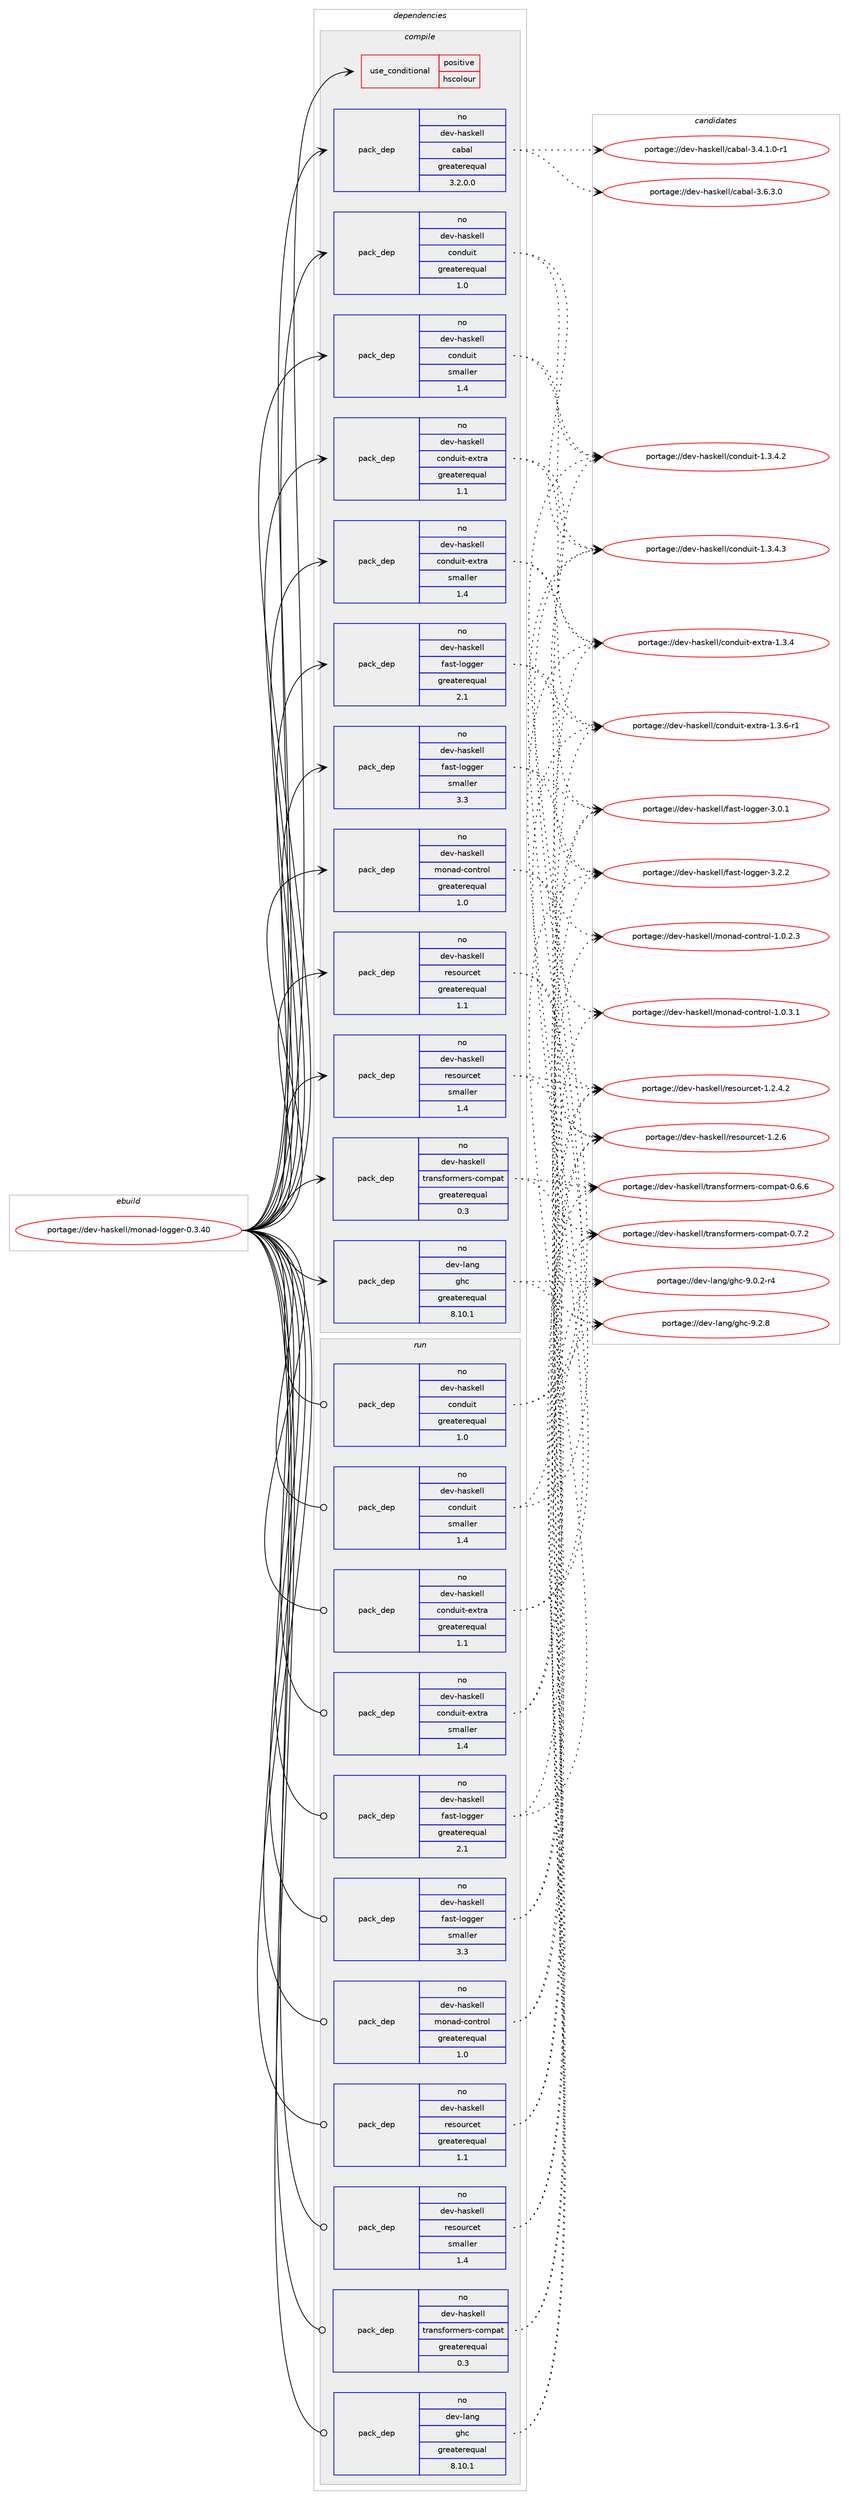 digraph prolog {

# *************
# Graph options
# *************

newrank=true;
concentrate=true;
compound=true;
graph [rankdir=LR,fontname=Helvetica,fontsize=10,ranksep=1.5];#, ranksep=2.5, nodesep=0.2];
edge  [arrowhead=vee];
node  [fontname=Helvetica,fontsize=10];

# **********
# The ebuild
# **********

subgraph cluster_leftcol {
color=gray;
rank=same;
label=<<i>ebuild</i>>;
id [label="portage://dev-haskell/monad-logger-0.3.40", color=red, width=4, href="../dev-haskell/monad-logger-0.3.40.svg"];
}

# ****************
# The dependencies
# ****************

subgraph cluster_midcol {
color=gray;
label=<<i>dependencies</i>>;
subgraph cluster_compile {
fillcolor="#eeeeee";
style=filled;
label=<<i>compile</i>>;
subgraph cond20130 {
dependency40790 [label=<<TABLE BORDER="0" CELLBORDER="1" CELLSPACING="0" CELLPADDING="4"><TR><TD ROWSPAN="3" CELLPADDING="10">use_conditional</TD></TR><TR><TD>positive</TD></TR><TR><TD>hscolour</TD></TR></TABLE>>, shape=none, color=red];
# *** BEGIN UNKNOWN DEPENDENCY TYPE (TODO) ***
# dependency40790 -> package_dependency(portage://dev-haskell/monad-logger-0.3.40,install,no,dev-haskell,hscolour,none,[,,],[],[])
# *** END UNKNOWN DEPENDENCY TYPE (TODO) ***

}
id:e -> dependency40790:w [weight=20,style="solid",arrowhead="vee"];
subgraph pack19685 {
dependency40791 [label=<<TABLE BORDER="0" CELLBORDER="1" CELLSPACING="0" CELLPADDING="4" WIDTH="220"><TR><TD ROWSPAN="6" CELLPADDING="30">pack_dep</TD></TR><TR><TD WIDTH="110">no</TD></TR><TR><TD>dev-haskell</TD></TR><TR><TD>cabal</TD></TR><TR><TD>greaterequal</TD></TR><TR><TD>3.2.0.0</TD></TR></TABLE>>, shape=none, color=blue];
}
id:e -> dependency40791:w [weight=20,style="solid",arrowhead="vee"];
subgraph pack19686 {
dependency40792 [label=<<TABLE BORDER="0" CELLBORDER="1" CELLSPACING="0" CELLPADDING="4" WIDTH="220"><TR><TD ROWSPAN="6" CELLPADDING="30">pack_dep</TD></TR><TR><TD WIDTH="110">no</TD></TR><TR><TD>dev-haskell</TD></TR><TR><TD>conduit</TD></TR><TR><TD>greaterequal</TD></TR><TR><TD>1.0</TD></TR></TABLE>>, shape=none, color=blue];
}
id:e -> dependency40792:w [weight=20,style="solid",arrowhead="vee"];
subgraph pack19687 {
dependency40793 [label=<<TABLE BORDER="0" CELLBORDER="1" CELLSPACING="0" CELLPADDING="4" WIDTH="220"><TR><TD ROWSPAN="6" CELLPADDING="30">pack_dep</TD></TR><TR><TD WIDTH="110">no</TD></TR><TR><TD>dev-haskell</TD></TR><TR><TD>conduit</TD></TR><TR><TD>smaller</TD></TR><TR><TD>1.4</TD></TR></TABLE>>, shape=none, color=blue];
}
id:e -> dependency40793:w [weight=20,style="solid",arrowhead="vee"];
subgraph pack19688 {
dependency40794 [label=<<TABLE BORDER="0" CELLBORDER="1" CELLSPACING="0" CELLPADDING="4" WIDTH="220"><TR><TD ROWSPAN="6" CELLPADDING="30">pack_dep</TD></TR><TR><TD WIDTH="110">no</TD></TR><TR><TD>dev-haskell</TD></TR><TR><TD>conduit-extra</TD></TR><TR><TD>greaterequal</TD></TR><TR><TD>1.1</TD></TR></TABLE>>, shape=none, color=blue];
}
id:e -> dependency40794:w [weight=20,style="solid",arrowhead="vee"];
subgraph pack19689 {
dependency40795 [label=<<TABLE BORDER="0" CELLBORDER="1" CELLSPACING="0" CELLPADDING="4" WIDTH="220"><TR><TD ROWSPAN="6" CELLPADDING="30">pack_dep</TD></TR><TR><TD WIDTH="110">no</TD></TR><TR><TD>dev-haskell</TD></TR><TR><TD>conduit-extra</TD></TR><TR><TD>smaller</TD></TR><TR><TD>1.4</TD></TR></TABLE>>, shape=none, color=blue];
}
id:e -> dependency40795:w [weight=20,style="solid",arrowhead="vee"];
subgraph pack19690 {
dependency40796 [label=<<TABLE BORDER="0" CELLBORDER="1" CELLSPACING="0" CELLPADDING="4" WIDTH="220"><TR><TD ROWSPAN="6" CELLPADDING="30">pack_dep</TD></TR><TR><TD WIDTH="110">no</TD></TR><TR><TD>dev-haskell</TD></TR><TR><TD>fast-logger</TD></TR><TR><TD>greaterequal</TD></TR><TR><TD>2.1</TD></TR></TABLE>>, shape=none, color=blue];
}
id:e -> dependency40796:w [weight=20,style="solid",arrowhead="vee"];
subgraph pack19691 {
dependency40797 [label=<<TABLE BORDER="0" CELLBORDER="1" CELLSPACING="0" CELLPADDING="4" WIDTH="220"><TR><TD ROWSPAN="6" CELLPADDING="30">pack_dep</TD></TR><TR><TD WIDTH="110">no</TD></TR><TR><TD>dev-haskell</TD></TR><TR><TD>fast-logger</TD></TR><TR><TD>smaller</TD></TR><TR><TD>3.3</TD></TR></TABLE>>, shape=none, color=blue];
}
id:e -> dependency40797:w [weight=20,style="solid",arrowhead="vee"];
# *** BEGIN UNKNOWN DEPENDENCY TYPE (TODO) ***
# id -> package_dependency(portage://dev-haskell/monad-logger-0.3.40,install,no,dev-haskell,lifted-base,none,[,,],any_same_slot,[use(optenable(profile),none)])
# *** END UNKNOWN DEPENDENCY TYPE (TODO) ***

subgraph pack19692 {
dependency40798 [label=<<TABLE BORDER="0" CELLBORDER="1" CELLSPACING="0" CELLPADDING="4" WIDTH="220"><TR><TD ROWSPAN="6" CELLPADDING="30">pack_dep</TD></TR><TR><TD WIDTH="110">no</TD></TR><TR><TD>dev-haskell</TD></TR><TR><TD>monad-control</TD></TR><TR><TD>greaterequal</TD></TR><TR><TD>1.0</TD></TR></TABLE>>, shape=none, color=blue];
}
id:e -> dependency40798:w [weight=20,style="solid",arrowhead="vee"];
# *** BEGIN UNKNOWN DEPENDENCY TYPE (TODO) ***
# id -> package_dependency(portage://dev-haskell/monad-logger-0.3.40,install,no,dev-haskell,monad-loops,none,[,,],any_same_slot,[use(optenable(profile),none)])
# *** END UNKNOWN DEPENDENCY TYPE (TODO) ***

subgraph pack19693 {
dependency40799 [label=<<TABLE BORDER="0" CELLBORDER="1" CELLSPACING="0" CELLPADDING="4" WIDTH="220"><TR><TD ROWSPAN="6" CELLPADDING="30">pack_dep</TD></TR><TR><TD WIDTH="110">no</TD></TR><TR><TD>dev-haskell</TD></TR><TR><TD>resourcet</TD></TR><TR><TD>greaterequal</TD></TR><TR><TD>1.1</TD></TR></TABLE>>, shape=none, color=blue];
}
id:e -> dependency40799:w [weight=20,style="solid",arrowhead="vee"];
subgraph pack19694 {
dependency40800 [label=<<TABLE BORDER="0" CELLBORDER="1" CELLSPACING="0" CELLPADDING="4" WIDTH="220"><TR><TD ROWSPAN="6" CELLPADDING="30">pack_dep</TD></TR><TR><TD WIDTH="110">no</TD></TR><TR><TD>dev-haskell</TD></TR><TR><TD>resourcet</TD></TR><TR><TD>smaller</TD></TR><TR><TD>1.4</TD></TR></TABLE>>, shape=none, color=blue];
}
id:e -> dependency40800:w [weight=20,style="solid",arrowhead="vee"];
# *** BEGIN UNKNOWN DEPENDENCY TYPE (TODO) ***
# id -> package_dependency(portage://dev-haskell/monad-logger-0.3.40,install,no,dev-haskell,stm-chans,none,[,,],any_same_slot,[use(optenable(profile),none)])
# *** END UNKNOWN DEPENDENCY TYPE (TODO) ***

# *** BEGIN UNKNOWN DEPENDENCY TYPE (TODO) ***
# id -> package_dependency(portage://dev-haskell/monad-logger-0.3.40,install,no,dev-haskell,text,none,[,,],any_same_slot,[use(optenable(profile),none)])
# *** END UNKNOWN DEPENDENCY TYPE (TODO) ***

# *** BEGIN UNKNOWN DEPENDENCY TYPE (TODO) ***
# id -> package_dependency(portage://dev-haskell/monad-logger-0.3.40,install,no,dev-haskell,transformers-base,none,[,,],any_same_slot,[use(optenable(profile),none)])
# *** END UNKNOWN DEPENDENCY TYPE (TODO) ***

subgraph pack19695 {
dependency40801 [label=<<TABLE BORDER="0" CELLBORDER="1" CELLSPACING="0" CELLPADDING="4" WIDTH="220"><TR><TD ROWSPAN="6" CELLPADDING="30">pack_dep</TD></TR><TR><TD WIDTH="110">no</TD></TR><TR><TD>dev-haskell</TD></TR><TR><TD>transformers-compat</TD></TR><TR><TD>greaterequal</TD></TR><TR><TD>0.3</TD></TR></TABLE>>, shape=none, color=blue];
}
id:e -> dependency40801:w [weight=20,style="solid",arrowhead="vee"];
# *** BEGIN UNKNOWN DEPENDENCY TYPE (TODO) ***
# id -> package_dependency(portage://dev-haskell/monad-logger-0.3.40,install,no,dev-haskell,unliftio-core,none,[,,],any_same_slot,[use(optenable(profile),none)])
# *** END UNKNOWN DEPENDENCY TYPE (TODO) ***

subgraph pack19696 {
dependency40802 [label=<<TABLE BORDER="0" CELLBORDER="1" CELLSPACING="0" CELLPADDING="4" WIDTH="220"><TR><TD ROWSPAN="6" CELLPADDING="30">pack_dep</TD></TR><TR><TD WIDTH="110">no</TD></TR><TR><TD>dev-lang</TD></TR><TR><TD>ghc</TD></TR><TR><TD>greaterequal</TD></TR><TR><TD>8.10.1</TD></TR></TABLE>>, shape=none, color=blue];
}
id:e -> dependency40802:w [weight=20,style="solid",arrowhead="vee"];
}
subgraph cluster_compileandrun {
fillcolor="#eeeeee";
style=filled;
label=<<i>compile and run</i>>;
}
subgraph cluster_run {
fillcolor="#eeeeee";
style=filled;
label=<<i>run</i>>;
subgraph pack19697 {
dependency40803 [label=<<TABLE BORDER="0" CELLBORDER="1" CELLSPACING="0" CELLPADDING="4" WIDTH="220"><TR><TD ROWSPAN="6" CELLPADDING="30">pack_dep</TD></TR><TR><TD WIDTH="110">no</TD></TR><TR><TD>dev-haskell</TD></TR><TR><TD>conduit</TD></TR><TR><TD>greaterequal</TD></TR><TR><TD>1.0</TD></TR></TABLE>>, shape=none, color=blue];
}
id:e -> dependency40803:w [weight=20,style="solid",arrowhead="odot"];
subgraph pack19698 {
dependency40804 [label=<<TABLE BORDER="0" CELLBORDER="1" CELLSPACING="0" CELLPADDING="4" WIDTH="220"><TR><TD ROWSPAN="6" CELLPADDING="30">pack_dep</TD></TR><TR><TD WIDTH="110">no</TD></TR><TR><TD>dev-haskell</TD></TR><TR><TD>conduit</TD></TR><TR><TD>smaller</TD></TR><TR><TD>1.4</TD></TR></TABLE>>, shape=none, color=blue];
}
id:e -> dependency40804:w [weight=20,style="solid",arrowhead="odot"];
subgraph pack19699 {
dependency40805 [label=<<TABLE BORDER="0" CELLBORDER="1" CELLSPACING="0" CELLPADDING="4" WIDTH="220"><TR><TD ROWSPAN="6" CELLPADDING="30">pack_dep</TD></TR><TR><TD WIDTH="110">no</TD></TR><TR><TD>dev-haskell</TD></TR><TR><TD>conduit-extra</TD></TR><TR><TD>greaterequal</TD></TR><TR><TD>1.1</TD></TR></TABLE>>, shape=none, color=blue];
}
id:e -> dependency40805:w [weight=20,style="solid",arrowhead="odot"];
subgraph pack19700 {
dependency40806 [label=<<TABLE BORDER="0" CELLBORDER="1" CELLSPACING="0" CELLPADDING="4" WIDTH="220"><TR><TD ROWSPAN="6" CELLPADDING="30">pack_dep</TD></TR><TR><TD WIDTH="110">no</TD></TR><TR><TD>dev-haskell</TD></TR><TR><TD>conduit-extra</TD></TR><TR><TD>smaller</TD></TR><TR><TD>1.4</TD></TR></TABLE>>, shape=none, color=blue];
}
id:e -> dependency40806:w [weight=20,style="solid",arrowhead="odot"];
subgraph pack19701 {
dependency40807 [label=<<TABLE BORDER="0" CELLBORDER="1" CELLSPACING="0" CELLPADDING="4" WIDTH="220"><TR><TD ROWSPAN="6" CELLPADDING="30">pack_dep</TD></TR><TR><TD WIDTH="110">no</TD></TR><TR><TD>dev-haskell</TD></TR><TR><TD>fast-logger</TD></TR><TR><TD>greaterequal</TD></TR><TR><TD>2.1</TD></TR></TABLE>>, shape=none, color=blue];
}
id:e -> dependency40807:w [weight=20,style="solid",arrowhead="odot"];
subgraph pack19702 {
dependency40808 [label=<<TABLE BORDER="0" CELLBORDER="1" CELLSPACING="0" CELLPADDING="4" WIDTH="220"><TR><TD ROWSPAN="6" CELLPADDING="30">pack_dep</TD></TR><TR><TD WIDTH="110">no</TD></TR><TR><TD>dev-haskell</TD></TR><TR><TD>fast-logger</TD></TR><TR><TD>smaller</TD></TR><TR><TD>3.3</TD></TR></TABLE>>, shape=none, color=blue];
}
id:e -> dependency40808:w [weight=20,style="solid",arrowhead="odot"];
# *** BEGIN UNKNOWN DEPENDENCY TYPE (TODO) ***
# id -> package_dependency(portage://dev-haskell/monad-logger-0.3.40,run,no,dev-haskell,lifted-base,none,[,,],any_same_slot,[use(optenable(profile),none)])
# *** END UNKNOWN DEPENDENCY TYPE (TODO) ***

subgraph pack19703 {
dependency40809 [label=<<TABLE BORDER="0" CELLBORDER="1" CELLSPACING="0" CELLPADDING="4" WIDTH="220"><TR><TD ROWSPAN="6" CELLPADDING="30">pack_dep</TD></TR><TR><TD WIDTH="110">no</TD></TR><TR><TD>dev-haskell</TD></TR><TR><TD>monad-control</TD></TR><TR><TD>greaterequal</TD></TR><TR><TD>1.0</TD></TR></TABLE>>, shape=none, color=blue];
}
id:e -> dependency40809:w [weight=20,style="solid",arrowhead="odot"];
# *** BEGIN UNKNOWN DEPENDENCY TYPE (TODO) ***
# id -> package_dependency(portage://dev-haskell/monad-logger-0.3.40,run,no,dev-haskell,monad-loops,none,[,,],any_same_slot,[use(optenable(profile),none)])
# *** END UNKNOWN DEPENDENCY TYPE (TODO) ***

subgraph pack19704 {
dependency40810 [label=<<TABLE BORDER="0" CELLBORDER="1" CELLSPACING="0" CELLPADDING="4" WIDTH="220"><TR><TD ROWSPAN="6" CELLPADDING="30">pack_dep</TD></TR><TR><TD WIDTH="110">no</TD></TR><TR><TD>dev-haskell</TD></TR><TR><TD>resourcet</TD></TR><TR><TD>greaterequal</TD></TR><TR><TD>1.1</TD></TR></TABLE>>, shape=none, color=blue];
}
id:e -> dependency40810:w [weight=20,style="solid",arrowhead="odot"];
subgraph pack19705 {
dependency40811 [label=<<TABLE BORDER="0" CELLBORDER="1" CELLSPACING="0" CELLPADDING="4" WIDTH="220"><TR><TD ROWSPAN="6" CELLPADDING="30">pack_dep</TD></TR><TR><TD WIDTH="110">no</TD></TR><TR><TD>dev-haskell</TD></TR><TR><TD>resourcet</TD></TR><TR><TD>smaller</TD></TR><TR><TD>1.4</TD></TR></TABLE>>, shape=none, color=blue];
}
id:e -> dependency40811:w [weight=20,style="solid",arrowhead="odot"];
# *** BEGIN UNKNOWN DEPENDENCY TYPE (TODO) ***
# id -> package_dependency(portage://dev-haskell/monad-logger-0.3.40,run,no,dev-haskell,stm-chans,none,[,,],any_same_slot,[use(optenable(profile),none)])
# *** END UNKNOWN DEPENDENCY TYPE (TODO) ***

# *** BEGIN UNKNOWN DEPENDENCY TYPE (TODO) ***
# id -> package_dependency(portage://dev-haskell/monad-logger-0.3.40,run,no,dev-haskell,text,none,[,,],any_same_slot,[use(optenable(profile),none)])
# *** END UNKNOWN DEPENDENCY TYPE (TODO) ***

# *** BEGIN UNKNOWN DEPENDENCY TYPE (TODO) ***
# id -> package_dependency(portage://dev-haskell/monad-logger-0.3.40,run,no,dev-haskell,transformers-base,none,[,,],any_same_slot,[use(optenable(profile),none)])
# *** END UNKNOWN DEPENDENCY TYPE (TODO) ***

subgraph pack19706 {
dependency40812 [label=<<TABLE BORDER="0" CELLBORDER="1" CELLSPACING="0" CELLPADDING="4" WIDTH="220"><TR><TD ROWSPAN="6" CELLPADDING="30">pack_dep</TD></TR><TR><TD WIDTH="110">no</TD></TR><TR><TD>dev-haskell</TD></TR><TR><TD>transformers-compat</TD></TR><TR><TD>greaterequal</TD></TR><TR><TD>0.3</TD></TR></TABLE>>, shape=none, color=blue];
}
id:e -> dependency40812:w [weight=20,style="solid",arrowhead="odot"];
# *** BEGIN UNKNOWN DEPENDENCY TYPE (TODO) ***
# id -> package_dependency(portage://dev-haskell/monad-logger-0.3.40,run,no,dev-haskell,unliftio-core,none,[,,],any_same_slot,[use(optenable(profile),none)])
# *** END UNKNOWN DEPENDENCY TYPE (TODO) ***

subgraph pack19707 {
dependency40813 [label=<<TABLE BORDER="0" CELLBORDER="1" CELLSPACING="0" CELLPADDING="4" WIDTH="220"><TR><TD ROWSPAN="6" CELLPADDING="30">pack_dep</TD></TR><TR><TD WIDTH="110">no</TD></TR><TR><TD>dev-lang</TD></TR><TR><TD>ghc</TD></TR><TR><TD>greaterequal</TD></TR><TR><TD>8.10.1</TD></TR></TABLE>>, shape=none, color=blue];
}
id:e -> dependency40813:w [weight=20,style="solid",arrowhead="odot"];
# *** BEGIN UNKNOWN DEPENDENCY TYPE (TODO) ***
# id -> package_dependency(portage://dev-haskell/monad-logger-0.3.40,run,no,dev-lang,ghc,none,[,,],any_same_slot,[use(optenable(profile),none)])
# *** END UNKNOWN DEPENDENCY TYPE (TODO) ***

}
}

# **************
# The candidates
# **************

subgraph cluster_choices {
rank=same;
color=gray;
label=<<i>candidates</i>>;

subgraph choice19685 {
color=black;
nodesep=1;
choice1001011184510497115107101108108479997989710845514652464946484511449 [label="portage://dev-haskell/cabal-3.4.1.0-r1", color=red, width=4,href="../dev-haskell/cabal-3.4.1.0-r1.svg"];
choice100101118451049711510710110810847999798971084551465446514648 [label="portage://dev-haskell/cabal-3.6.3.0", color=red, width=4,href="../dev-haskell/cabal-3.6.3.0.svg"];
dependency40791:e -> choice1001011184510497115107101108108479997989710845514652464946484511449:w [style=dotted,weight="100"];
dependency40791:e -> choice100101118451049711510710110810847999798971084551465446514648:w [style=dotted,weight="100"];
}
subgraph choice19686 {
color=black;
nodesep=1;
choice100101118451049711510710110810847991111101001171051164549465146524650 [label="portage://dev-haskell/conduit-1.3.4.2", color=red, width=4,href="../dev-haskell/conduit-1.3.4.2.svg"];
choice100101118451049711510710110810847991111101001171051164549465146524651 [label="portage://dev-haskell/conduit-1.3.4.3", color=red, width=4,href="../dev-haskell/conduit-1.3.4.3.svg"];
dependency40792:e -> choice100101118451049711510710110810847991111101001171051164549465146524650:w [style=dotted,weight="100"];
dependency40792:e -> choice100101118451049711510710110810847991111101001171051164549465146524651:w [style=dotted,weight="100"];
}
subgraph choice19687 {
color=black;
nodesep=1;
choice100101118451049711510710110810847991111101001171051164549465146524650 [label="portage://dev-haskell/conduit-1.3.4.2", color=red, width=4,href="../dev-haskell/conduit-1.3.4.2.svg"];
choice100101118451049711510710110810847991111101001171051164549465146524651 [label="portage://dev-haskell/conduit-1.3.4.3", color=red, width=4,href="../dev-haskell/conduit-1.3.4.3.svg"];
dependency40793:e -> choice100101118451049711510710110810847991111101001171051164549465146524650:w [style=dotted,weight="100"];
dependency40793:e -> choice100101118451049711510710110810847991111101001171051164549465146524651:w [style=dotted,weight="100"];
}
subgraph choice19688 {
color=black;
nodesep=1;
choice100101118451049711510710110810847991111101001171051164510112011611497454946514652 [label="portage://dev-haskell/conduit-extra-1.3.4", color=red, width=4,href="../dev-haskell/conduit-extra-1.3.4.svg"];
choice1001011184510497115107101108108479911111010011710511645101120116114974549465146544511449 [label="portage://dev-haskell/conduit-extra-1.3.6-r1", color=red, width=4,href="../dev-haskell/conduit-extra-1.3.6-r1.svg"];
dependency40794:e -> choice100101118451049711510710110810847991111101001171051164510112011611497454946514652:w [style=dotted,weight="100"];
dependency40794:e -> choice1001011184510497115107101108108479911111010011710511645101120116114974549465146544511449:w [style=dotted,weight="100"];
}
subgraph choice19689 {
color=black;
nodesep=1;
choice100101118451049711510710110810847991111101001171051164510112011611497454946514652 [label="portage://dev-haskell/conduit-extra-1.3.4", color=red, width=4,href="../dev-haskell/conduit-extra-1.3.4.svg"];
choice1001011184510497115107101108108479911111010011710511645101120116114974549465146544511449 [label="portage://dev-haskell/conduit-extra-1.3.6-r1", color=red, width=4,href="../dev-haskell/conduit-extra-1.3.6-r1.svg"];
dependency40795:e -> choice100101118451049711510710110810847991111101001171051164510112011611497454946514652:w [style=dotted,weight="100"];
dependency40795:e -> choice1001011184510497115107101108108479911111010011710511645101120116114974549465146544511449:w [style=dotted,weight="100"];
}
subgraph choice19690 {
color=black;
nodesep=1;
choice1001011184510497115107101108108471029711511645108111103103101114455146484649 [label="portage://dev-haskell/fast-logger-3.0.1", color=red, width=4,href="../dev-haskell/fast-logger-3.0.1.svg"];
choice1001011184510497115107101108108471029711511645108111103103101114455146504650 [label="portage://dev-haskell/fast-logger-3.2.2", color=red, width=4,href="../dev-haskell/fast-logger-3.2.2.svg"];
dependency40796:e -> choice1001011184510497115107101108108471029711511645108111103103101114455146484649:w [style=dotted,weight="100"];
dependency40796:e -> choice1001011184510497115107101108108471029711511645108111103103101114455146504650:w [style=dotted,weight="100"];
}
subgraph choice19691 {
color=black;
nodesep=1;
choice1001011184510497115107101108108471029711511645108111103103101114455146484649 [label="portage://dev-haskell/fast-logger-3.0.1", color=red, width=4,href="../dev-haskell/fast-logger-3.0.1.svg"];
choice1001011184510497115107101108108471029711511645108111103103101114455146504650 [label="portage://dev-haskell/fast-logger-3.2.2", color=red, width=4,href="../dev-haskell/fast-logger-3.2.2.svg"];
dependency40797:e -> choice1001011184510497115107101108108471029711511645108111103103101114455146484649:w [style=dotted,weight="100"];
dependency40797:e -> choice1001011184510497115107101108108471029711511645108111103103101114455146504650:w [style=dotted,weight="100"];
}
subgraph choice19692 {
color=black;
nodesep=1;
choice1001011184510497115107101108108471091111109710045991111101161141111084549464846504651 [label="portage://dev-haskell/monad-control-1.0.2.3", color=red, width=4,href="../dev-haskell/monad-control-1.0.2.3.svg"];
choice1001011184510497115107101108108471091111109710045991111101161141111084549464846514649 [label="portage://dev-haskell/monad-control-1.0.3.1", color=red, width=4,href="../dev-haskell/monad-control-1.0.3.1.svg"];
dependency40798:e -> choice1001011184510497115107101108108471091111109710045991111101161141111084549464846504651:w [style=dotted,weight="100"];
dependency40798:e -> choice1001011184510497115107101108108471091111109710045991111101161141111084549464846514649:w [style=dotted,weight="100"];
}
subgraph choice19693 {
color=black;
nodesep=1;
choice100101118451049711510710110810847114101115111117114991011164549465046524650 [label="portage://dev-haskell/resourcet-1.2.4.2", color=red, width=4,href="../dev-haskell/resourcet-1.2.4.2.svg"];
choice10010111845104971151071011081084711410111511111711499101116454946504654 [label="portage://dev-haskell/resourcet-1.2.6", color=red, width=4,href="../dev-haskell/resourcet-1.2.6.svg"];
dependency40799:e -> choice100101118451049711510710110810847114101115111117114991011164549465046524650:w [style=dotted,weight="100"];
dependency40799:e -> choice10010111845104971151071011081084711410111511111711499101116454946504654:w [style=dotted,weight="100"];
}
subgraph choice19694 {
color=black;
nodesep=1;
choice100101118451049711510710110810847114101115111117114991011164549465046524650 [label="portage://dev-haskell/resourcet-1.2.4.2", color=red, width=4,href="../dev-haskell/resourcet-1.2.4.2.svg"];
choice10010111845104971151071011081084711410111511111711499101116454946504654 [label="portage://dev-haskell/resourcet-1.2.6", color=red, width=4,href="../dev-haskell/resourcet-1.2.6.svg"];
dependency40800:e -> choice100101118451049711510710110810847114101115111117114991011164549465046524650:w [style=dotted,weight="100"];
dependency40800:e -> choice10010111845104971151071011081084711410111511111711499101116454946504654:w [style=dotted,weight="100"];
}
subgraph choice19695 {
color=black;
nodesep=1;
choice10010111845104971151071011081084711611497110115102111114109101114115459911110911297116454846544654 [label="portage://dev-haskell/transformers-compat-0.6.6", color=red, width=4,href="../dev-haskell/transformers-compat-0.6.6.svg"];
choice10010111845104971151071011081084711611497110115102111114109101114115459911110911297116454846554650 [label="portage://dev-haskell/transformers-compat-0.7.2", color=red, width=4,href="../dev-haskell/transformers-compat-0.7.2.svg"];
dependency40801:e -> choice10010111845104971151071011081084711611497110115102111114109101114115459911110911297116454846544654:w [style=dotted,weight="100"];
dependency40801:e -> choice10010111845104971151071011081084711611497110115102111114109101114115459911110911297116454846554650:w [style=dotted,weight="100"];
}
subgraph choice19696 {
color=black;
nodesep=1;
choice100101118451089711010347103104994557464846504511452 [label="portage://dev-lang/ghc-9.0.2-r4", color=red, width=4,href="../dev-lang/ghc-9.0.2-r4.svg"];
choice10010111845108971101034710310499455746504656 [label="portage://dev-lang/ghc-9.2.8", color=red, width=4,href="../dev-lang/ghc-9.2.8.svg"];
dependency40802:e -> choice100101118451089711010347103104994557464846504511452:w [style=dotted,weight="100"];
dependency40802:e -> choice10010111845108971101034710310499455746504656:w [style=dotted,weight="100"];
}
subgraph choice19697 {
color=black;
nodesep=1;
choice100101118451049711510710110810847991111101001171051164549465146524650 [label="portage://dev-haskell/conduit-1.3.4.2", color=red, width=4,href="../dev-haskell/conduit-1.3.4.2.svg"];
choice100101118451049711510710110810847991111101001171051164549465146524651 [label="portage://dev-haskell/conduit-1.3.4.3", color=red, width=4,href="../dev-haskell/conduit-1.3.4.3.svg"];
dependency40803:e -> choice100101118451049711510710110810847991111101001171051164549465146524650:w [style=dotted,weight="100"];
dependency40803:e -> choice100101118451049711510710110810847991111101001171051164549465146524651:w [style=dotted,weight="100"];
}
subgraph choice19698 {
color=black;
nodesep=1;
choice100101118451049711510710110810847991111101001171051164549465146524650 [label="portage://dev-haskell/conduit-1.3.4.2", color=red, width=4,href="../dev-haskell/conduit-1.3.4.2.svg"];
choice100101118451049711510710110810847991111101001171051164549465146524651 [label="portage://dev-haskell/conduit-1.3.4.3", color=red, width=4,href="../dev-haskell/conduit-1.3.4.3.svg"];
dependency40804:e -> choice100101118451049711510710110810847991111101001171051164549465146524650:w [style=dotted,weight="100"];
dependency40804:e -> choice100101118451049711510710110810847991111101001171051164549465146524651:w [style=dotted,weight="100"];
}
subgraph choice19699 {
color=black;
nodesep=1;
choice100101118451049711510710110810847991111101001171051164510112011611497454946514652 [label="portage://dev-haskell/conduit-extra-1.3.4", color=red, width=4,href="../dev-haskell/conduit-extra-1.3.4.svg"];
choice1001011184510497115107101108108479911111010011710511645101120116114974549465146544511449 [label="portage://dev-haskell/conduit-extra-1.3.6-r1", color=red, width=4,href="../dev-haskell/conduit-extra-1.3.6-r1.svg"];
dependency40805:e -> choice100101118451049711510710110810847991111101001171051164510112011611497454946514652:w [style=dotted,weight="100"];
dependency40805:e -> choice1001011184510497115107101108108479911111010011710511645101120116114974549465146544511449:w [style=dotted,weight="100"];
}
subgraph choice19700 {
color=black;
nodesep=1;
choice100101118451049711510710110810847991111101001171051164510112011611497454946514652 [label="portage://dev-haskell/conduit-extra-1.3.4", color=red, width=4,href="../dev-haskell/conduit-extra-1.3.4.svg"];
choice1001011184510497115107101108108479911111010011710511645101120116114974549465146544511449 [label="portage://dev-haskell/conduit-extra-1.3.6-r1", color=red, width=4,href="../dev-haskell/conduit-extra-1.3.6-r1.svg"];
dependency40806:e -> choice100101118451049711510710110810847991111101001171051164510112011611497454946514652:w [style=dotted,weight="100"];
dependency40806:e -> choice1001011184510497115107101108108479911111010011710511645101120116114974549465146544511449:w [style=dotted,weight="100"];
}
subgraph choice19701 {
color=black;
nodesep=1;
choice1001011184510497115107101108108471029711511645108111103103101114455146484649 [label="portage://dev-haskell/fast-logger-3.0.1", color=red, width=4,href="../dev-haskell/fast-logger-3.0.1.svg"];
choice1001011184510497115107101108108471029711511645108111103103101114455146504650 [label="portage://dev-haskell/fast-logger-3.2.2", color=red, width=4,href="../dev-haskell/fast-logger-3.2.2.svg"];
dependency40807:e -> choice1001011184510497115107101108108471029711511645108111103103101114455146484649:w [style=dotted,weight="100"];
dependency40807:e -> choice1001011184510497115107101108108471029711511645108111103103101114455146504650:w [style=dotted,weight="100"];
}
subgraph choice19702 {
color=black;
nodesep=1;
choice1001011184510497115107101108108471029711511645108111103103101114455146484649 [label="portage://dev-haskell/fast-logger-3.0.1", color=red, width=4,href="../dev-haskell/fast-logger-3.0.1.svg"];
choice1001011184510497115107101108108471029711511645108111103103101114455146504650 [label="portage://dev-haskell/fast-logger-3.2.2", color=red, width=4,href="../dev-haskell/fast-logger-3.2.2.svg"];
dependency40808:e -> choice1001011184510497115107101108108471029711511645108111103103101114455146484649:w [style=dotted,weight="100"];
dependency40808:e -> choice1001011184510497115107101108108471029711511645108111103103101114455146504650:w [style=dotted,weight="100"];
}
subgraph choice19703 {
color=black;
nodesep=1;
choice1001011184510497115107101108108471091111109710045991111101161141111084549464846504651 [label="portage://dev-haskell/monad-control-1.0.2.3", color=red, width=4,href="../dev-haskell/monad-control-1.0.2.3.svg"];
choice1001011184510497115107101108108471091111109710045991111101161141111084549464846514649 [label="portage://dev-haskell/monad-control-1.0.3.1", color=red, width=4,href="../dev-haskell/monad-control-1.0.3.1.svg"];
dependency40809:e -> choice1001011184510497115107101108108471091111109710045991111101161141111084549464846504651:w [style=dotted,weight="100"];
dependency40809:e -> choice1001011184510497115107101108108471091111109710045991111101161141111084549464846514649:w [style=dotted,weight="100"];
}
subgraph choice19704 {
color=black;
nodesep=1;
choice100101118451049711510710110810847114101115111117114991011164549465046524650 [label="portage://dev-haskell/resourcet-1.2.4.2", color=red, width=4,href="../dev-haskell/resourcet-1.2.4.2.svg"];
choice10010111845104971151071011081084711410111511111711499101116454946504654 [label="portage://dev-haskell/resourcet-1.2.6", color=red, width=4,href="../dev-haskell/resourcet-1.2.6.svg"];
dependency40810:e -> choice100101118451049711510710110810847114101115111117114991011164549465046524650:w [style=dotted,weight="100"];
dependency40810:e -> choice10010111845104971151071011081084711410111511111711499101116454946504654:w [style=dotted,weight="100"];
}
subgraph choice19705 {
color=black;
nodesep=1;
choice100101118451049711510710110810847114101115111117114991011164549465046524650 [label="portage://dev-haskell/resourcet-1.2.4.2", color=red, width=4,href="../dev-haskell/resourcet-1.2.4.2.svg"];
choice10010111845104971151071011081084711410111511111711499101116454946504654 [label="portage://dev-haskell/resourcet-1.2.6", color=red, width=4,href="../dev-haskell/resourcet-1.2.6.svg"];
dependency40811:e -> choice100101118451049711510710110810847114101115111117114991011164549465046524650:w [style=dotted,weight="100"];
dependency40811:e -> choice10010111845104971151071011081084711410111511111711499101116454946504654:w [style=dotted,weight="100"];
}
subgraph choice19706 {
color=black;
nodesep=1;
choice10010111845104971151071011081084711611497110115102111114109101114115459911110911297116454846544654 [label="portage://dev-haskell/transformers-compat-0.6.6", color=red, width=4,href="../dev-haskell/transformers-compat-0.6.6.svg"];
choice10010111845104971151071011081084711611497110115102111114109101114115459911110911297116454846554650 [label="portage://dev-haskell/transformers-compat-0.7.2", color=red, width=4,href="../dev-haskell/transformers-compat-0.7.2.svg"];
dependency40812:e -> choice10010111845104971151071011081084711611497110115102111114109101114115459911110911297116454846544654:w [style=dotted,weight="100"];
dependency40812:e -> choice10010111845104971151071011081084711611497110115102111114109101114115459911110911297116454846554650:w [style=dotted,weight="100"];
}
subgraph choice19707 {
color=black;
nodesep=1;
choice100101118451089711010347103104994557464846504511452 [label="portage://dev-lang/ghc-9.0.2-r4", color=red, width=4,href="../dev-lang/ghc-9.0.2-r4.svg"];
choice10010111845108971101034710310499455746504656 [label="portage://dev-lang/ghc-9.2.8", color=red, width=4,href="../dev-lang/ghc-9.2.8.svg"];
dependency40813:e -> choice100101118451089711010347103104994557464846504511452:w [style=dotted,weight="100"];
dependency40813:e -> choice10010111845108971101034710310499455746504656:w [style=dotted,weight="100"];
}
}

}
